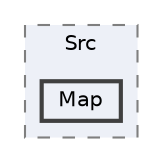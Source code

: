 digraph "/mnt/c/Users/lefte/Mujin/MastersThesis/Taz/TazGraph/TazGraph/Src/Map"
{
 // LATEX_PDF_SIZE
  bgcolor="transparent";
  edge [fontname=Helvetica,fontsize=10,labelfontname=Helvetica,labelfontsize=10];
  node [fontname=Helvetica,fontsize=10,shape=box,height=0.2,width=0.4];
  compound=true
  subgraph clusterdir_3f423d6722606df6946b79f1f4f6c816 {
    graph [ bgcolor="#edf0f7", pencolor="grey50", label="Src", fontname=Helvetica,fontsize=10 style="filled,dashed", URL="dir_3f423d6722606df6946b79f1f4f6c816.html",tooltip=""]
  dir_1ba743282c5e466a8f829d4034a8cc38 [label="Map", fillcolor="#edf0f7", color="grey25", style="filled,bold", URL="dir_1ba743282c5e466a8f829d4034a8cc38.html",tooltip=""];
  }
}
